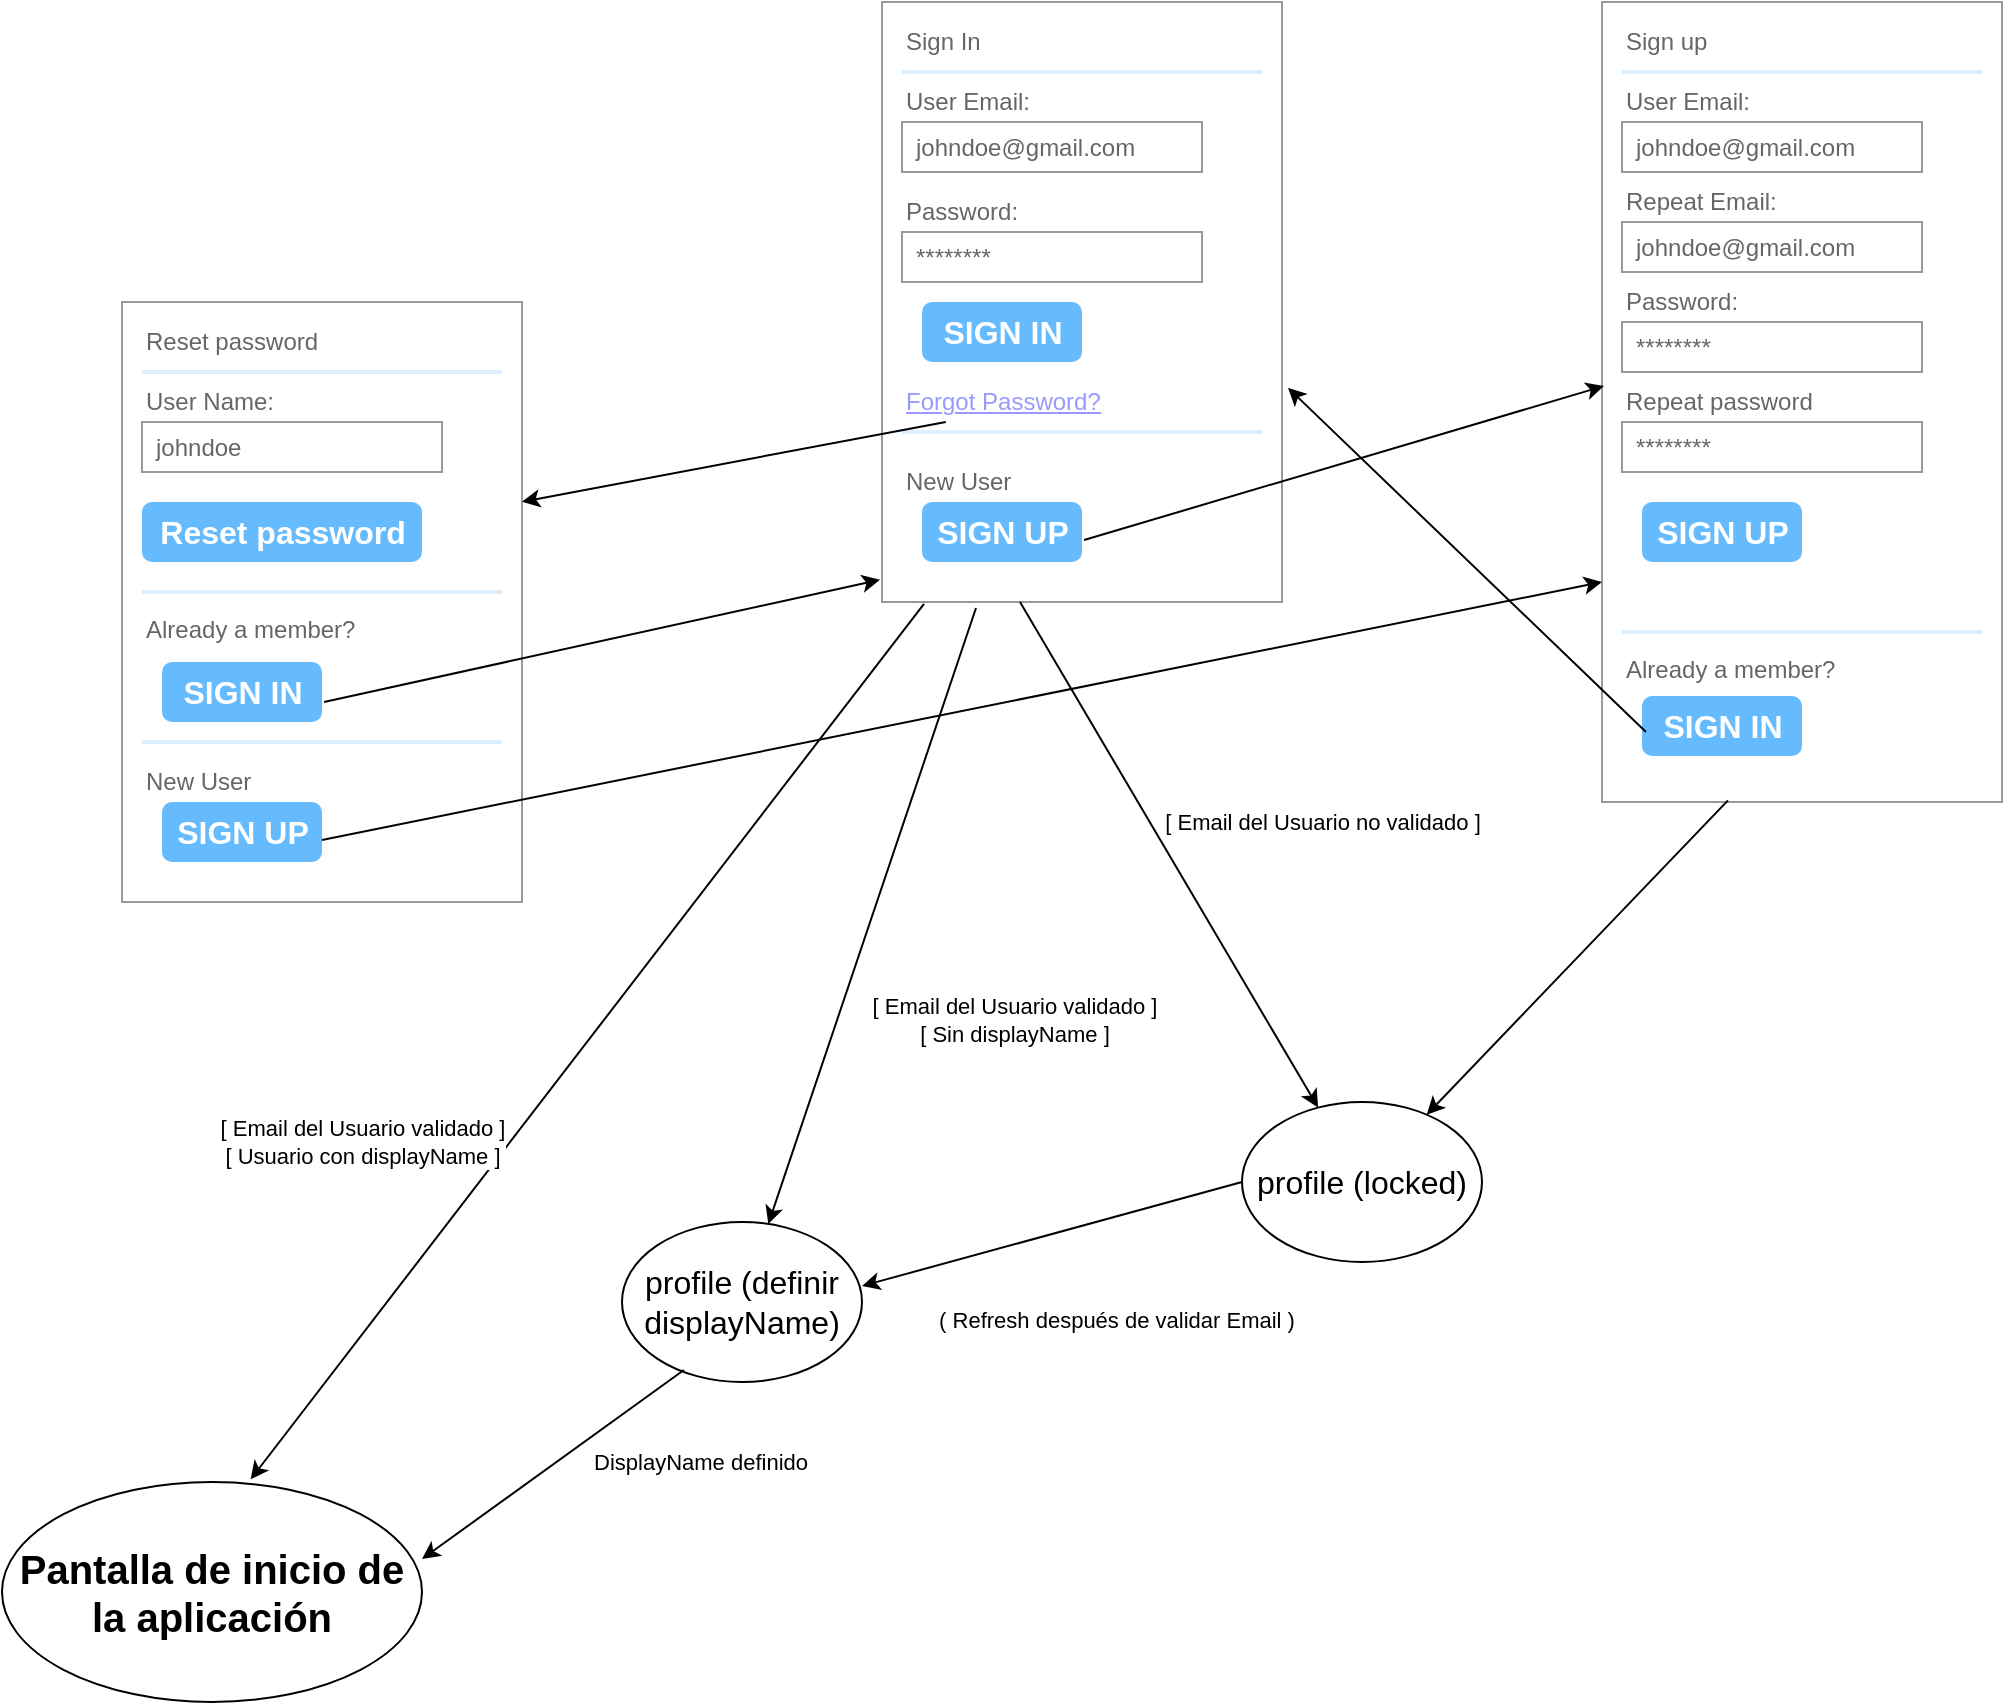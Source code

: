 <mxfile version="22.0.2" type="device">
  <diagram name="Pàgina-1" id="lmB6dfngltjGG_6O6twr">
    <mxGraphModel dx="1114" dy="883" grid="1" gridSize="10" guides="1" tooltips="1" connect="1" arrows="1" fold="1" page="1" pageScale="1" pageWidth="1169" pageHeight="1654" math="0" shadow="0">
      <root>
        <mxCell id="0" />
        <mxCell id="1" parent="0" />
        <mxCell id="xwnwmIlcDGT2qT4zZngP-1" value="" style="strokeWidth=1;shadow=0;dashed=0;align=center;html=1;shape=mxgraph.mockup.forms.rrect;rSize=0;strokeColor=#999999;fillColor=#ffffff;" vertex="1" parent="1">
          <mxGeometry x="520" y="40" width="200" height="300" as="geometry" />
        </mxCell>
        <mxCell id="xwnwmIlcDGT2qT4zZngP-2" value="Sign In" style="strokeWidth=1;shadow=0;dashed=0;align=center;html=1;shape=mxgraph.mockup.forms.anchor;fontSize=12;fontColor=#666666;align=left;resizeWidth=1;spacingLeft=0;" vertex="1" parent="xwnwmIlcDGT2qT4zZngP-1">
          <mxGeometry width="100" height="20" relative="1" as="geometry">
            <mxPoint x="10" y="10" as="offset" />
          </mxGeometry>
        </mxCell>
        <mxCell id="xwnwmIlcDGT2qT4zZngP-3" value="" style="shape=line;strokeColor=#ddeeff;strokeWidth=2;html=1;resizeWidth=1;" vertex="1" parent="xwnwmIlcDGT2qT4zZngP-1">
          <mxGeometry width="180" height="10" relative="1" as="geometry">
            <mxPoint x="10" y="30" as="offset" />
          </mxGeometry>
        </mxCell>
        <mxCell id="xwnwmIlcDGT2qT4zZngP-4" value="User Email:" style="strokeWidth=1;shadow=0;dashed=0;align=center;html=1;shape=mxgraph.mockup.forms.anchor;fontSize=12;fontColor=#666666;align=left;resizeWidth=1;spacingLeft=0;" vertex="1" parent="xwnwmIlcDGT2qT4zZngP-1">
          <mxGeometry width="100" height="20" relative="1" as="geometry">
            <mxPoint x="10" y="40" as="offset" />
          </mxGeometry>
        </mxCell>
        <mxCell id="xwnwmIlcDGT2qT4zZngP-5" value="johndoe@gmail.com" style="strokeWidth=1;shadow=0;dashed=0;align=center;html=1;shape=mxgraph.mockup.forms.rrect;rSize=0;strokeColor=#999999;fontColor=#666666;align=left;spacingLeft=5;resizeWidth=1;" vertex="1" parent="xwnwmIlcDGT2qT4zZngP-1">
          <mxGeometry width="150" height="25" relative="1" as="geometry">
            <mxPoint x="10" y="60" as="offset" />
          </mxGeometry>
        </mxCell>
        <mxCell id="xwnwmIlcDGT2qT4zZngP-6" value="Password:" style="strokeWidth=1;shadow=0;dashed=0;align=center;html=1;shape=mxgraph.mockup.forms.anchor;fontSize=12;fontColor=#666666;align=left;resizeWidth=1;spacingLeft=0;" vertex="1" parent="xwnwmIlcDGT2qT4zZngP-1">
          <mxGeometry width="100" height="20" relative="1" as="geometry">
            <mxPoint x="10" y="95" as="offset" />
          </mxGeometry>
        </mxCell>
        <mxCell id="xwnwmIlcDGT2qT4zZngP-7" value="********" style="strokeWidth=1;shadow=0;dashed=0;align=center;html=1;shape=mxgraph.mockup.forms.rrect;rSize=0;strokeColor=#999999;fontColor=#666666;align=left;spacingLeft=5;resizeWidth=1;" vertex="1" parent="xwnwmIlcDGT2qT4zZngP-1">
          <mxGeometry width="150" height="25" relative="1" as="geometry">
            <mxPoint x="10" y="115" as="offset" />
          </mxGeometry>
        </mxCell>
        <mxCell id="xwnwmIlcDGT2qT4zZngP-8" value="SIGN IN" style="strokeWidth=1;shadow=0;dashed=0;align=center;html=1;shape=mxgraph.mockup.forms.rrect;rSize=5;strokeColor=none;fontColor=#ffffff;fillColor=#66bbff;fontSize=16;fontStyle=1;" vertex="1" parent="xwnwmIlcDGT2qT4zZngP-1">
          <mxGeometry y="1" width="80" height="30" relative="1" as="geometry">
            <mxPoint x="20" y="-150" as="offset" />
          </mxGeometry>
        </mxCell>
        <mxCell id="xwnwmIlcDGT2qT4zZngP-9" value="Forgot Password?" style="strokeWidth=1;shadow=0;dashed=0;align=center;html=1;shape=mxgraph.mockup.forms.anchor;fontSize=12;fontColor=#9999ff;align=left;spacingLeft=0;fontStyle=4;resizeWidth=1;" vertex="1" parent="xwnwmIlcDGT2qT4zZngP-1">
          <mxGeometry y="1" width="150" height="20" relative="1" as="geometry">
            <mxPoint x="10" y="-110" as="offset" />
          </mxGeometry>
        </mxCell>
        <mxCell id="xwnwmIlcDGT2qT4zZngP-10" value="" style="shape=line;strokeColor=#ddeeff;strokeWidth=2;html=1;resizeWidth=1;" vertex="1" parent="xwnwmIlcDGT2qT4zZngP-1">
          <mxGeometry y="1" width="180" height="10" relative="1" as="geometry">
            <mxPoint x="10" y="-90" as="offset" />
          </mxGeometry>
        </mxCell>
        <mxCell id="xwnwmIlcDGT2qT4zZngP-11" value="New User" style="strokeWidth=1;shadow=0;dashed=0;align=center;html=1;shape=mxgraph.mockup.forms.anchor;fontSize=12;fontColor=#666666;align=left;spacingLeft=0;resizeWidth=1;" vertex="1" parent="xwnwmIlcDGT2qT4zZngP-1">
          <mxGeometry y="1" width="150" height="20" relative="1" as="geometry">
            <mxPoint x="10" y="-70" as="offset" />
          </mxGeometry>
        </mxCell>
        <mxCell id="xwnwmIlcDGT2qT4zZngP-12" value="SIGN UP" style="strokeWidth=1;shadow=0;dashed=0;align=center;html=1;shape=mxgraph.mockup.forms.rrect;rSize=5;strokeColor=none;fontColor=#ffffff;fillColor=#66bbff;fontSize=16;fontStyle=1;" vertex="1" parent="xwnwmIlcDGT2qT4zZngP-1">
          <mxGeometry y="1" width="80" height="30" relative="1" as="geometry">
            <mxPoint x="20" y="-50" as="offset" />
          </mxGeometry>
        </mxCell>
        <mxCell id="xwnwmIlcDGT2qT4zZngP-13" value="" style="strokeWidth=1;shadow=0;dashed=0;align=center;html=1;shape=mxgraph.mockup.forms.rrect;rSize=0;strokeColor=#999999;fillColor=#ffffff;" vertex="1" parent="1">
          <mxGeometry x="880" y="40" width="200" height="400" as="geometry" />
        </mxCell>
        <mxCell id="xwnwmIlcDGT2qT4zZngP-20" value="SIGN UP" style="strokeWidth=1;shadow=0;dashed=0;align=center;html=1;shape=mxgraph.mockup.forms.rrect;rSize=5;strokeColor=none;fontColor=#ffffff;fillColor=#66bbff;fontSize=16;fontStyle=1;" vertex="1" parent="xwnwmIlcDGT2qT4zZngP-13">
          <mxGeometry y="1" width="80" height="30" relative="1" as="geometry">
            <mxPoint x="20" y="-150" as="offset" />
          </mxGeometry>
        </mxCell>
        <mxCell id="xwnwmIlcDGT2qT4zZngP-22" value="" style="shape=line;strokeColor=#ddeeff;strokeWidth=2;html=1;resizeWidth=1;" vertex="1" parent="xwnwmIlcDGT2qT4zZngP-13">
          <mxGeometry y="1" width="180" height="10" relative="1" as="geometry">
            <mxPoint x="10" y="-90" as="offset" />
          </mxGeometry>
        </mxCell>
        <mxCell id="xwnwmIlcDGT2qT4zZngP-23" value="Already a member?" style="strokeWidth=1;shadow=0;dashed=0;align=center;html=1;shape=mxgraph.mockup.forms.anchor;fontSize=12;fontColor=#666666;align=left;spacingLeft=0;resizeWidth=1;" vertex="1" parent="xwnwmIlcDGT2qT4zZngP-13">
          <mxGeometry y="1" width="150" height="20" relative="1" as="geometry">
            <mxPoint x="10" y="-76" as="offset" />
          </mxGeometry>
        </mxCell>
        <mxCell id="xwnwmIlcDGT2qT4zZngP-24" value="SIGN IN" style="strokeWidth=1;shadow=0;dashed=0;align=center;html=1;shape=mxgraph.mockup.forms.rrect;rSize=5;strokeColor=none;fontColor=#ffffff;fillColor=#66bbff;fontSize=16;fontStyle=1;" vertex="1" parent="xwnwmIlcDGT2qT4zZngP-13">
          <mxGeometry y="1" width="80" height="30" relative="1" as="geometry">
            <mxPoint x="20" y="-53" as="offset" />
          </mxGeometry>
        </mxCell>
        <mxCell id="xwnwmIlcDGT2qT4zZngP-31" value="" style="group" vertex="1" connectable="0" parent="xwnwmIlcDGT2qT4zZngP-13">
          <mxGeometry x="10" y="10" width="180" height="225" as="geometry" />
        </mxCell>
        <mxCell id="xwnwmIlcDGT2qT4zZngP-14" value="Sign up" style="strokeWidth=1;shadow=0;dashed=0;align=center;html=1;shape=mxgraph.mockup.forms.anchor;fontSize=12;fontColor=#666666;align=left;resizeWidth=1;spacingLeft=0;" vertex="1" parent="xwnwmIlcDGT2qT4zZngP-31">
          <mxGeometry width="100" height="20" relative="1" as="geometry">
            <mxPoint as="offset" />
          </mxGeometry>
        </mxCell>
        <mxCell id="xwnwmIlcDGT2qT4zZngP-15" value="" style="shape=line;strokeColor=#ddeeff;strokeWidth=2;html=1;resizeWidth=1;" vertex="1" parent="xwnwmIlcDGT2qT4zZngP-31">
          <mxGeometry width="180" height="10" relative="1" as="geometry">
            <mxPoint y="20" as="offset" />
          </mxGeometry>
        </mxCell>
        <mxCell id="xwnwmIlcDGT2qT4zZngP-16" value="User Email:" style="strokeWidth=1;shadow=0;dashed=0;align=center;html=1;shape=mxgraph.mockup.forms.anchor;fontSize=12;fontColor=#666666;align=left;resizeWidth=1;spacingLeft=0;" vertex="1" parent="xwnwmIlcDGT2qT4zZngP-31">
          <mxGeometry width="100" height="20" relative="1" as="geometry">
            <mxPoint y="30" as="offset" />
          </mxGeometry>
        </mxCell>
        <mxCell id="xwnwmIlcDGT2qT4zZngP-17" value="johndoe@gmail.com" style="strokeWidth=1;shadow=0;dashed=0;align=center;html=1;shape=mxgraph.mockup.forms.rrect;rSize=0;strokeColor=#999999;fontColor=#666666;align=left;spacingLeft=5;resizeWidth=1;" vertex="1" parent="xwnwmIlcDGT2qT4zZngP-31">
          <mxGeometry width="150" height="25" relative="1" as="geometry">
            <mxPoint y="50" as="offset" />
          </mxGeometry>
        </mxCell>
        <mxCell id="xwnwmIlcDGT2qT4zZngP-18" value="Password:" style="strokeWidth=1;shadow=0;dashed=0;align=center;html=1;shape=mxgraph.mockup.forms.anchor;fontSize=12;fontColor=#666666;align=left;resizeWidth=1;spacingLeft=0;" vertex="1" parent="xwnwmIlcDGT2qT4zZngP-31">
          <mxGeometry width="100" height="20" relative="1" as="geometry">
            <mxPoint y="130" as="offset" />
          </mxGeometry>
        </mxCell>
        <mxCell id="xwnwmIlcDGT2qT4zZngP-19" value="********" style="strokeWidth=1;shadow=0;dashed=0;align=center;html=1;shape=mxgraph.mockup.forms.rrect;rSize=0;strokeColor=#999999;fontColor=#666666;align=left;spacingLeft=5;resizeWidth=1;" vertex="1" parent="xwnwmIlcDGT2qT4zZngP-31">
          <mxGeometry width="150" height="25" relative="1" as="geometry">
            <mxPoint y="150" as="offset" />
          </mxGeometry>
        </mxCell>
        <mxCell id="xwnwmIlcDGT2qT4zZngP-25" value="Repeat password" style="strokeWidth=1;shadow=0;dashed=0;align=center;html=1;shape=mxgraph.mockup.forms.anchor;fontSize=12;fontColor=#666666;align=left;resizeWidth=1;spacingLeft=0;" vertex="1" parent="xwnwmIlcDGT2qT4zZngP-31">
          <mxGeometry y="180" width="100" height="20" as="geometry" />
        </mxCell>
        <mxCell id="xwnwmIlcDGT2qT4zZngP-26" value="********" style="strokeWidth=1;shadow=0;dashed=0;align=center;html=1;shape=mxgraph.mockup.forms.rrect;rSize=0;strokeColor=#999999;fontColor=#666666;align=left;spacingLeft=5;resizeWidth=1;" vertex="1" parent="xwnwmIlcDGT2qT4zZngP-31">
          <mxGeometry y="200" width="150" height="25" as="geometry" />
        </mxCell>
        <mxCell id="xwnwmIlcDGT2qT4zZngP-27" value="Repeat Email:" style="strokeWidth=1;shadow=0;dashed=0;align=center;html=1;shape=mxgraph.mockup.forms.anchor;fontSize=12;fontColor=#666666;align=left;resizeWidth=1;spacingLeft=0;" vertex="1" parent="xwnwmIlcDGT2qT4zZngP-31">
          <mxGeometry y="80" width="100" height="20" as="geometry" />
        </mxCell>
        <mxCell id="xwnwmIlcDGT2qT4zZngP-28" value="johndoe@gmail.com" style="strokeWidth=1;shadow=0;dashed=0;align=center;html=1;shape=mxgraph.mockup.forms.rrect;rSize=0;strokeColor=#999999;fontColor=#666666;align=left;spacingLeft=5;resizeWidth=1;" vertex="1" parent="xwnwmIlcDGT2qT4zZngP-31">
          <mxGeometry y="100" width="150" height="25" as="geometry" />
        </mxCell>
        <mxCell id="xwnwmIlcDGT2qT4zZngP-32" value="" style="strokeWidth=1;shadow=0;dashed=0;align=center;html=1;shape=mxgraph.mockup.forms.rrect;rSize=0;strokeColor=#999999;fillColor=#ffffff;" vertex="1" parent="1">
          <mxGeometry x="140" y="190" width="200" height="300" as="geometry" />
        </mxCell>
        <mxCell id="xwnwmIlcDGT2qT4zZngP-33" value="Reset password" style="strokeWidth=1;shadow=0;dashed=0;align=center;html=1;shape=mxgraph.mockup.forms.anchor;fontSize=12;fontColor=#666666;align=left;resizeWidth=1;spacingLeft=0;" vertex="1" parent="xwnwmIlcDGT2qT4zZngP-32">
          <mxGeometry width="100" height="20" relative="1" as="geometry">
            <mxPoint x="10" y="10" as="offset" />
          </mxGeometry>
        </mxCell>
        <mxCell id="xwnwmIlcDGT2qT4zZngP-34" value="" style="shape=line;strokeColor=#ddeeff;strokeWidth=2;html=1;resizeWidth=1;" vertex="1" parent="xwnwmIlcDGT2qT4zZngP-32">
          <mxGeometry width="180" height="10" relative="1" as="geometry">
            <mxPoint x="10" y="30" as="offset" />
          </mxGeometry>
        </mxCell>
        <mxCell id="xwnwmIlcDGT2qT4zZngP-35" value="User Name:" style="strokeWidth=1;shadow=0;dashed=0;align=center;html=1;shape=mxgraph.mockup.forms.anchor;fontSize=12;fontColor=#666666;align=left;resizeWidth=1;spacingLeft=0;" vertex="1" parent="xwnwmIlcDGT2qT4zZngP-32">
          <mxGeometry width="100" height="20" relative="1" as="geometry">
            <mxPoint x="10" y="40" as="offset" />
          </mxGeometry>
        </mxCell>
        <mxCell id="xwnwmIlcDGT2qT4zZngP-36" value="johndoe" style="strokeWidth=1;shadow=0;dashed=0;align=center;html=1;shape=mxgraph.mockup.forms.rrect;rSize=0;strokeColor=#999999;fontColor=#666666;align=left;spacingLeft=5;resizeWidth=1;" vertex="1" parent="xwnwmIlcDGT2qT4zZngP-32">
          <mxGeometry width="150" height="25" relative="1" as="geometry">
            <mxPoint x="10" y="60" as="offset" />
          </mxGeometry>
        </mxCell>
        <mxCell id="xwnwmIlcDGT2qT4zZngP-39" value="SIGN IN" style="strokeWidth=1;shadow=0;dashed=0;align=center;html=1;shape=mxgraph.mockup.forms.rrect;rSize=5;strokeColor=none;fontColor=#ffffff;fillColor=#66bbff;fontSize=16;fontStyle=1;" vertex="1" parent="xwnwmIlcDGT2qT4zZngP-32">
          <mxGeometry y="1" width="80" height="30" relative="1" as="geometry">
            <mxPoint x="20" y="-120" as="offset" />
          </mxGeometry>
        </mxCell>
        <mxCell id="xwnwmIlcDGT2qT4zZngP-41" value="" style="shape=line;strokeColor=#ddeeff;strokeWidth=2;html=1;resizeWidth=1;" vertex="1" parent="xwnwmIlcDGT2qT4zZngP-32">
          <mxGeometry y="1" width="180" height="10" relative="1" as="geometry">
            <mxPoint x="10" y="-85" as="offset" />
          </mxGeometry>
        </mxCell>
        <mxCell id="xwnwmIlcDGT2qT4zZngP-42" value="New User" style="strokeWidth=1;shadow=0;dashed=0;align=center;html=1;shape=mxgraph.mockup.forms.anchor;fontSize=12;fontColor=#666666;align=left;spacingLeft=0;resizeWidth=1;" vertex="1" parent="xwnwmIlcDGT2qT4zZngP-32">
          <mxGeometry y="1" width="150" height="20" relative="1" as="geometry">
            <mxPoint x="10" y="-70" as="offset" />
          </mxGeometry>
        </mxCell>
        <mxCell id="xwnwmIlcDGT2qT4zZngP-43" value="SIGN UP" style="strokeWidth=1;shadow=0;dashed=0;align=center;html=1;shape=mxgraph.mockup.forms.rrect;rSize=5;strokeColor=none;fontColor=#ffffff;fillColor=#66bbff;fontSize=16;fontStyle=1;" vertex="1" parent="xwnwmIlcDGT2qT4zZngP-32">
          <mxGeometry y="1" width="80" height="30" relative="1" as="geometry">
            <mxPoint x="20" y="-50" as="offset" />
          </mxGeometry>
        </mxCell>
        <mxCell id="xwnwmIlcDGT2qT4zZngP-44" value="Reset password" style="strokeWidth=1;shadow=0;dashed=0;align=center;html=1;shape=mxgraph.mockup.forms.rrect;rSize=5;strokeColor=none;fontColor=#ffffff;fillColor=#66bbff;fontSize=16;fontStyle=1;" vertex="1" parent="xwnwmIlcDGT2qT4zZngP-32">
          <mxGeometry x="10" y="100" width="140" height="30" as="geometry" />
        </mxCell>
        <mxCell id="xwnwmIlcDGT2qT4zZngP-47" value="" style="shape=line;strokeColor=#ddeeff;strokeWidth=2;html=1;resizeWidth=1;" vertex="1" parent="xwnwmIlcDGT2qT4zZngP-32">
          <mxGeometry x="10" y="140" width="180" height="10" as="geometry" />
        </mxCell>
        <mxCell id="xwnwmIlcDGT2qT4zZngP-48" value="Already a member?" style="strokeWidth=1;shadow=0;dashed=0;align=center;html=1;shape=mxgraph.mockup.forms.anchor;fontSize=12;fontColor=#666666;align=left;spacingLeft=0;resizeWidth=1;" vertex="1" parent="xwnwmIlcDGT2qT4zZngP-32">
          <mxGeometry x="10" y="154" width="150" height="20" as="geometry" />
        </mxCell>
        <mxCell id="xwnwmIlcDGT2qT4zZngP-49" value="" style="endArrow=classic;html=1;rounded=0;exitX=1.013;exitY=0.667;exitDx=0;exitDy=0;exitPerimeter=0;entryX=-0.005;entryY=0.963;entryDx=0;entryDy=0;entryPerimeter=0;" edge="1" parent="1" source="xwnwmIlcDGT2qT4zZngP-39" target="xwnwmIlcDGT2qT4zZngP-1">
          <mxGeometry width="50" height="50" relative="1" as="geometry">
            <mxPoint x="390" y="580" as="sourcePoint" />
            <mxPoint x="440" y="530" as="targetPoint" />
          </mxGeometry>
        </mxCell>
        <mxCell id="xwnwmIlcDGT2qT4zZngP-50" value="" style="endArrow=classic;html=1;rounded=0;exitX=1;exitY=0.633;exitDx=0;exitDy=0;exitPerimeter=0;entryX=0;entryY=0.725;entryDx=0;entryDy=0;entryPerimeter=0;" edge="1" parent="1" source="xwnwmIlcDGT2qT4zZngP-43" target="xwnwmIlcDGT2qT4zZngP-13">
          <mxGeometry width="50" height="50" relative="1" as="geometry">
            <mxPoint x="540" y="480" as="sourcePoint" />
            <mxPoint x="590" y="430" as="targetPoint" />
          </mxGeometry>
        </mxCell>
        <mxCell id="xwnwmIlcDGT2qT4zZngP-51" value="" style="endArrow=classic;html=1;rounded=0;exitX=0.025;exitY=0.6;exitDx=0;exitDy=0;exitPerimeter=0;entryX=1.015;entryY=0.643;entryDx=0;entryDy=0;entryPerimeter=0;" edge="1" parent="1" source="xwnwmIlcDGT2qT4zZngP-24" target="xwnwmIlcDGT2qT4zZngP-1">
          <mxGeometry width="50" height="50" relative="1" as="geometry">
            <mxPoint x="540" y="480" as="sourcePoint" />
            <mxPoint x="590" y="430" as="targetPoint" />
          </mxGeometry>
        </mxCell>
        <mxCell id="xwnwmIlcDGT2qT4zZngP-52" value="" style="endArrow=classic;html=1;rounded=0;entryX=1;entryY=0.333;entryDx=0;entryDy=0;entryPerimeter=0;" edge="1" parent="1" source="xwnwmIlcDGT2qT4zZngP-9" target="xwnwmIlcDGT2qT4zZngP-32">
          <mxGeometry width="50" height="50" relative="1" as="geometry">
            <mxPoint x="540" y="480" as="sourcePoint" />
            <mxPoint x="590" y="430" as="targetPoint" />
          </mxGeometry>
        </mxCell>
        <mxCell id="xwnwmIlcDGT2qT4zZngP-53" value="" style="endArrow=classic;html=1;rounded=0;exitX=1.013;exitY=0.633;exitDx=0;exitDy=0;exitPerimeter=0;entryX=0.005;entryY=0.48;entryDx=0;entryDy=0;entryPerimeter=0;" edge="1" parent="1" source="xwnwmIlcDGT2qT4zZngP-12" target="xwnwmIlcDGT2qT4zZngP-13">
          <mxGeometry width="50" height="50" relative="1" as="geometry">
            <mxPoint x="540" y="480" as="sourcePoint" />
            <mxPoint x="590" y="430" as="targetPoint" />
          </mxGeometry>
        </mxCell>
        <mxCell id="xwnwmIlcDGT2qT4zZngP-54" value="" style="endArrow=classic;html=1;rounded=0;exitX=0.345;exitY=1;exitDx=0;exitDy=0;exitPerimeter=0;" edge="1" parent="1" source="xwnwmIlcDGT2qT4zZngP-1" target="xwnwmIlcDGT2qT4zZngP-55">
          <mxGeometry width="50" height="50" relative="1" as="geometry">
            <mxPoint x="540" y="480" as="sourcePoint" />
            <mxPoint x="720" y="570" as="targetPoint" />
          </mxGeometry>
        </mxCell>
        <mxCell id="xwnwmIlcDGT2qT4zZngP-58" value="[ Email del Usuario no validado ]" style="edgeLabel;html=1;align=center;verticalAlign=middle;resizable=0;points=[];" vertex="1" connectable="0" parent="xwnwmIlcDGT2qT4zZngP-54">
          <mxGeometry x="-0.054" y="3" relative="1" as="geometry">
            <mxPoint x="78" y="-8" as="offset" />
          </mxGeometry>
        </mxCell>
        <mxCell id="xwnwmIlcDGT2qT4zZngP-55" value="&lt;font style=&quot;font-size: 16px;&quot;&gt;profile (locked)&lt;/font&gt;" style="ellipse;whiteSpace=wrap;html=1;" vertex="1" parent="1">
          <mxGeometry x="700" y="590" width="120" height="80" as="geometry" />
        </mxCell>
        <mxCell id="xwnwmIlcDGT2qT4zZngP-56" value="" style="endArrow=classic;html=1;rounded=0;exitX=0.315;exitY=0.998;exitDx=0;exitDy=0;exitPerimeter=0;" edge="1" parent="1" source="xwnwmIlcDGT2qT4zZngP-13" target="xwnwmIlcDGT2qT4zZngP-55">
          <mxGeometry width="50" height="50" relative="1" as="geometry">
            <mxPoint x="540" y="480" as="sourcePoint" />
            <mxPoint x="590" y="430" as="targetPoint" />
          </mxGeometry>
        </mxCell>
        <mxCell id="xwnwmIlcDGT2qT4zZngP-59" value="" style="endArrow=classic;html=1;rounded=0;exitX=0.235;exitY=1.01;exitDx=0;exitDy=0;exitPerimeter=0;" edge="1" parent="1" source="xwnwmIlcDGT2qT4zZngP-1" target="xwnwmIlcDGT2qT4zZngP-60">
          <mxGeometry width="50" height="50" relative="1" as="geometry">
            <mxPoint x="540" y="480" as="sourcePoint" />
            <mxPoint x="490" y="600" as="targetPoint" />
          </mxGeometry>
        </mxCell>
        <mxCell id="xwnwmIlcDGT2qT4zZngP-61" value="[ Email del Usuario validado ]&lt;br&gt;[ Sin displayName ]" style="edgeLabel;html=1;align=center;verticalAlign=middle;resizable=0;points=[];" vertex="1" connectable="0" parent="xwnwmIlcDGT2qT4zZngP-59">
          <mxGeometry x="0.111" y="1" relative="1" as="geometry">
            <mxPoint x="75" y="34" as="offset" />
          </mxGeometry>
        </mxCell>
        <mxCell id="xwnwmIlcDGT2qT4zZngP-60" value="&lt;font style=&quot;font-size: 16px;&quot;&gt;profile (definir displayName)&lt;/font&gt;" style="ellipse;whiteSpace=wrap;html=1;" vertex="1" parent="1">
          <mxGeometry x="390" y="650" width="120" height="80" as="geometry" />
        </mxCell>
        <mxCell id="xwnwmIlcDGT2qT4zZngP-62" value="" style="endArrow=classic;html=1;rounded=0;exitX=0;exitY=0.5;exitDx=0;exitDy=0;entryX=1;entryY=0.4;entryDx=0;entryDy=0;entryPerimeter=0;" edge="1" parent="1" source="xwnwmIlcDGT2qT4zZngP-55" target="xwnwmIlcDGT2qT4zZngP-60">
          <mxGeometry width="50" height="50" relative="1" as="geometry">
            <mxPoint x="620" y="630" as="sourcePoint" />
            <mxPoint x="670" y="580" as="targetPoint" />
          </mxGeometry>
        </mxCell>
        <mxCell id="xwnwmIlcDGT2qT4zZngP-63" value="( Refresh después de validar Email )" style="edgeLabel;html=1;align=center;verticalAlign=middle;resizable=0;points=[];" vertex="1" connectable="0" parent="xwnwmIlcDGT2qT4zZngP-62">
          <mxGeometry x="-0.099" y="1" relative="1" as="geometry">
            <mxPoint x="22" y="44" as="offset" />
          </mxGeometry>
        </mxCell>
        <mxCell id="xwnwmIlcDGT2qT4zZngP-66" value="&lt;b&gt;&lt;font style=&quot;font-size: 20px;&quot;&gt;Pantalla de inicio de la aplicación&lt;/font&gt;&lt;/b&gt;" style="ellipse;whiteSpace=wrap;html=1;" vertex="1" parent="1">
          <mxGeometry x="80" y="780" width="210" height="110" as="geometry" />
        </mxCell>
        <mxCell id="xwnwmIlcDGT2qT4zZngP-67" value="" style="group" vertex="1" connectable="0" parent="1">
          <mxGeometry x="260.001" y="610.0" as="geometry" />
        </mxCell>
        <mxCell id="xwnwmIlcDGT2qT4zZngP-68" value="" style="group" vertex="1" connectable="0" parent="xwnwmIlcDGT2qT4zZngP-67">
          <mxGeometry as="geometry" />
        </mxCell>
        <mxCell id="xwnwmIlcDGT2qT4zZngP-64" value="" style="endArrow=classic;html=1;rounded=0;exitX=0.105;exitY=1.003;exitDx=0;exitDy=0;exitPerimeter=0;entryX=0.592;entryY=-0.012;entryDx=0;entryDy=0;entryPerimeter=0;" edge="1" parent="xwnwmIlcDGT2qT4zZngP-68" source="xwnwmIlcDGT2qT4zZngP-1" target="xwnwmIlcDGT2qT4zZngP-66">
          <mxGeometry width="50" height="50" relative="1" as="geometry">
            <mxPoint x="289.999" y="90.0" as="sourcePoint" />
            <mxPoint x="-0.001" y="70.0" as="targetPoint" />
          </mxGeometry>
        </mxCell>
        <mxCell id="xwnwmIlcDGT2qT4zZngP-65" value="[ Email del Usuario validado ]&lt;br&gt;[ Usuario con displayName ]" style="edgeLabel;html=1;align=center;verticalAlign=middle;resizable=0;points=[];" vertex="1" connectable="0" parent="xwnwmIlcDGT2qT4zZngP-68">
          <mxGeometry as="geometry" />
        </mxCell>
        <mxCell id="xwnwmIlcDGT2qT4zZngP-69" value="" style="endArrow=classic;html=1;rounded=0;exitX=0.258;exitY=0.925;exitDx=0;exitDy=0;exitPerimeter=0;entryX=1;entryY=0.35;entryDx=0;entryDy=0;entryPerimeter=0;" edge="1" parent="1" source="xwnwmIlcDGT2qT4zZngP-60" target="xwnwmIlcDGT2qT4zZngP-66">
          <mxGeometry width="50" height="50" relative="1" as="geometry">
            <mxPoint x="540" y="720" as="sourcePoint" />
            <mxPoint x="590" y="670" as="targetPoint" />
          </mxGeometry>
        </mxCell>
        <mxCell id="xwnwmIlcDGT2qT4zZngP-70" value="DisplayName definido" style="edgeLabel;html=1;align=center;verticalAlign=middle;resizable=0;points=[];" vertex="1" connectable="0" parent="xwnwmIlcDGT2qT4zZngP-69">
          <mxGeometry x="-0.146" y="1" relative="1" as="geometry">
            <mxPoint x="63" y="5" as="offset" />
          </mxGeometry>
        </mxCell>
      </root>
    </mxGraphModel>
  </diagram>
</mxfile>
